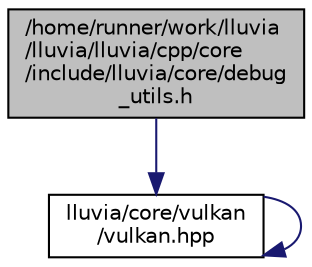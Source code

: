 digraph "/home/runner/work/lluvia/lluvia/lluvia/cpp/core/include/lluvia/core/debug_utils.h"
{
 // LATEX_PDF_SIZE
  edge [fontname="Helvetica",fontsize="10",labelfontname="Helvetica",labelfontsize="10"];
  node [fontname="Helvetica",fontsize="10",shape=record];
  Node1 [label="/home/runner/work/lluvia\l/lluvia/lluvia/cpp/core\l/include/lluvia/core/debug\l_utils.h",height=0.2,width=0.4,color="black", fillcolor="grey75", style="filled", fontcolor="black",tooltip="Debug util methods."];
  Node1 -> Node2 [color="midnightblue",fontsize="10",style="solid",fontname="Helvetica"];
  Node2 [label="lluvia/core/vulkan\l/vulkan.hpp",height=0.2,width=0.4,color="black", fillcolor="white", style="filled",URL="$d5/ddf/vulkan_8hpp.html",tooltip=" "];
  Node2 -> Node2 [color="midnightblue",fontsize="10",style="solid",fontname="Helvetica"];
}
